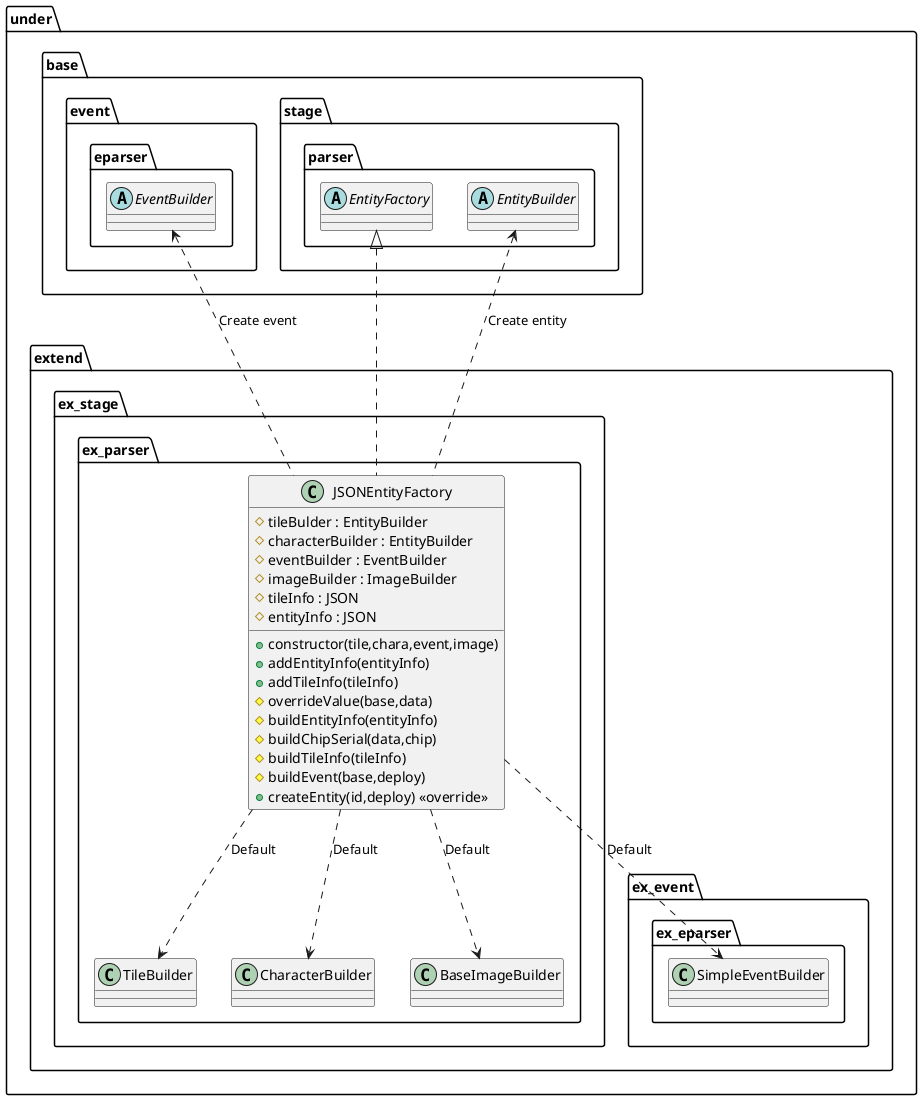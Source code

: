 @startuml ParserFactory

package under {
    package extend {
        package ex_stage {
            package ex_parser {
                class JSONEntityFactory {
                    +constructor(tile,chara,event,image)
                    #tileBulder : EntityBuilder
                    #characterBuilder : EntityBuilder
                    #eventBuilder : EventBuilder
                    #imageBuilder : ImageBuilder
                    #tileInfo : JSON
                    #entityInfo : JSON
                    +addEntityInfo(entityInfo)
                    +addTileInfo(tileInfo)
                    #overrideValue(base,data)
                    #buildEntityInfo(entityInfo)
                    #buildChipSerial(data,chip)
                    #buildTileInfo(tileInfo)
                    #buildEvent(base,deploy)
                    +createEntity(id,deploy) <<override>>
                }
            }
        }
    }
}

package under {
    package base {
        package event {
            package eparser {
                abstract EventBuilder
            }
        }
        package stage {
            package parser {
                abstract EntityFactory
                abstract EntityBuilder
            }
        }
    }
    package extend {
        package ex_event {
            package ex_eparser {
                class SimpleEventBuilder
            }
        }
        package ex_stage {
            package ex_parser {
                class TileBuilder
                class CharacterBuilder
                class BaseImageBuilder
            }
        }
    }
}

EntityBuilder <.. JSONEntityFactory : Create entity
EventBuilder <.. JSONEntityFactory : Create event

JSONEntityFactory ..> TileBuilder : Default
JSONEntityFactory ..> CharacterBuilder : Default
JSONEntityFactory ..> SimpleEventBuilder : Default
JSONEntityFactory ..> BaseImageBuilder : Default

EntityFactory <|.. JSONEntityFactory

@enduml
